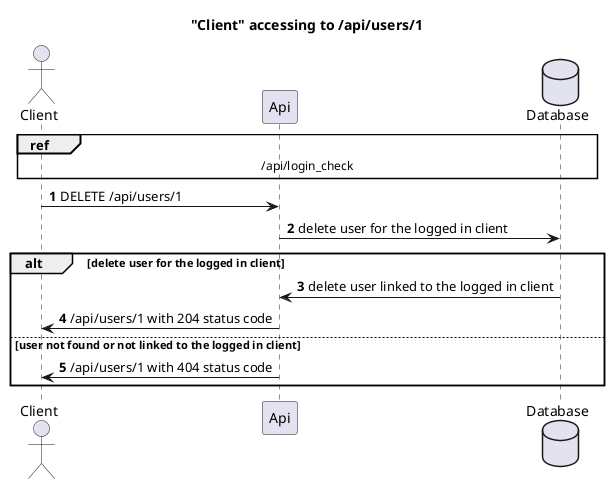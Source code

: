 @startuml
autonumber
title       "Client" accessing to /api/users/1
actor       "Client"
participant Api
database    Database

ref over "Client", Api, Database
    /api/login_check
end ref
"Client" -> Api: DELETE /api/users/1
Api -> Database: delete user for the logged in client
alt delete user for the logged in client
    Database -> Api: delete user linked to the logged in client
    Api -> Client: /api/users/1 with 204 status code
else user not found or not linked to the logged in client
    Api -> Client: /api/users/1 with 404 status code
end

@enduml

